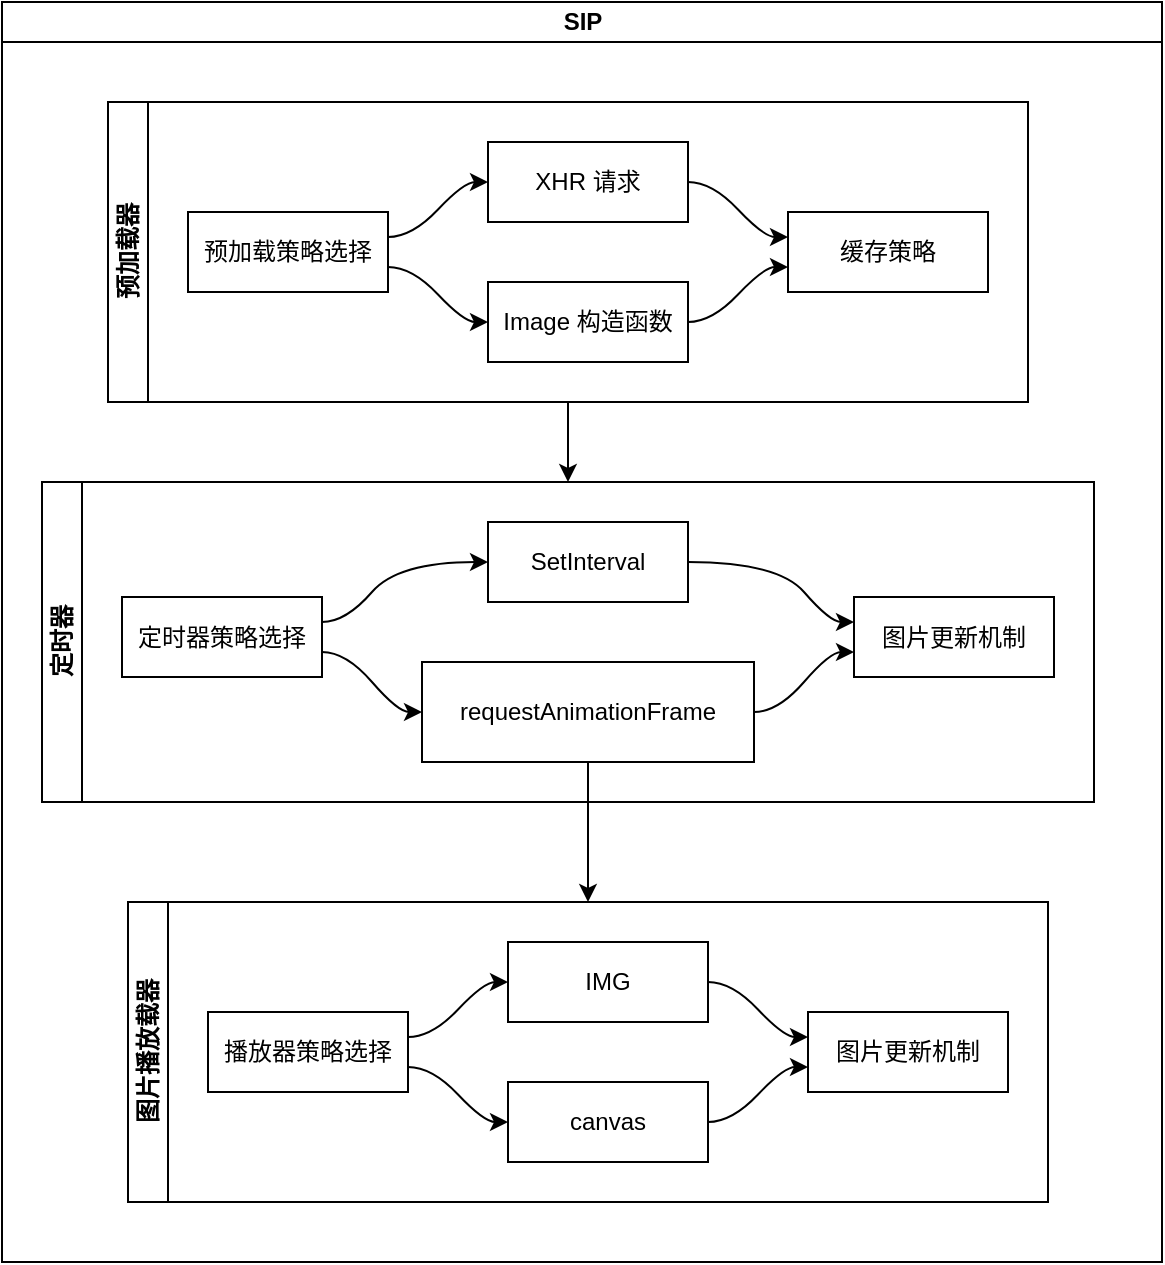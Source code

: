 <mxfile version="14.6.6" type="device"><diagram id="prtHgNgQTEPvFCAcTncT" name="Page-1"><mxGraphModel dx="1426" dy="826" grid="1" gridSize="10" guides="1" tooltips="1" connect="1" arrows="1" fold="1" page="1" pageScale="1" pageWidth="827" pageHeight="1169" math="0" shadow="0"><root><mxCell id="0"/><mxCell id="1" parent="0"/><mxCell id="dNxyNK7c78bLwvsdeMH5-11" value="SIP" style="swimlane;html=1;startSize=20;horizontal=1;containerType=tree;glass=0;" parent="1" vertex="1"><mxGeometry x="40" y="80" width="580" height="630" as="geometry"/></mxCell><mxCell id="NEKbukY0iz04k3iiWoxj-63" style="edgeStyle=orthogonalEdgeStyle;rounded=0;orthogonalLoop=1;jettySize=auto;html=1;exitX=0.5;exitY=1;exitDx=0;exitDy=0;entryX=0.5;entryY=0;entryDx=0;entryDy=0;" edge="1" parent="dNxyNK7c78bLwvsdeMH5-11" source="NEKbukY0iz04k3iiWoxj-23" target="NEKbukY0iz04k3iiWoxj-44"><mxGeometry relative="1" as="geometry"/></mxCell><mxCell id="NEKbukY0iz04k3iiWoxj-23" value="预加载器" style="swimlane;html=1;startSize=20;horizontal=0;childLayout=flowLayout;flowOrientation=west;resizable=0;interRankCellSpacing=50;containerType=tree;" vertex="1" parent="dNxyNK7c78bLwvsdeMH5-11"><mxGeometry x="53" y="50" width="460" height="150" as="geometry"/></mxCell><mxCell id="NEKbukY0iz04k3iiWoxj-24" value="预加载策略选择" style="whiteSpace=wrap;html=1;" vertex="1" parent="NEKbukY0iz04k3iiWoxj-23"><mxGeometry x="40" y="55" width="100" height="40" as="geometry"/></mxCell><mxCell id="NEKbukY0iz04k3iiWoxj-25" value="XHR 请求" style="whiteSpace=wrap;html=1;" vertex="1" parent="NEKbukY0iz04k3iiWoxj-23"><mxGeometry x="190" y="20" width="100" height="40" as="geometry"/></mxCell><mxCell id="NEKbukY0iz04k3iiWoxj-26" value="" style="html=1;curved=1;noEdgeStyle=1;orthogonal=1;" edge="1" parent="NEKbukY0iz04k3iiWoxj-23" source="NEKbukY0iz04k3iiWoxj-24" target="NEKbukY0iz04k3iiWoxj-25"><mxGeometry relative="1" as="geometry"><Array as="points"><mxPoint x="152" y="67.5"/><mxPoint x="178" y="40"/></Array></mxGeometry></mxCell><mxCell id="NEKbukY0iz04k3iiWoxj-27" value="Image 构造函数" style="whiteSpace=wrap;html=1;" vertex="1" parent="NEKbukY0iz04k3iiWoxj-23"><mxGeometry x="190" y="90" width="100" height="40" as="geometry"/></mxCell><mxCell id="NEKbukY0iz04k3iiWoxj-28" value="" style="html=1;curved=1;noEdgeStyle=1;orthogonal=1;" edge="1" parent="NEKbukY0iz04k3iiWoxj-23" source="NEKbukY0iz04k3iiWoxj-24" target="NEKbukY0iz04k3iiWoxj-27"><mxGeometry relative="1" as="geometry"><Array as="points"><mxPoint x="152" y="82.5"/><mxPoint x="178" y="110"/></Array></mxGeometry></mxCell><mxCell id="NEKbukY0iz04k3iiWoxj-29" value="缓存策略" style="whiteSpace=wrap;html=1;" vertex="1" parent="NEKbukY0iz04k3iiWoxj-23"><mxGeometry x="340" y="55" width="100" height="40" as="geometry"/></mxCell><mxCell id="NEKbukY0iz04k3iiWoxj-30" value="" style="html=1;curved=1;noEdgeStyle=1;orthogonal=1;" edge="1" parent="NEKbukY0iz04k3iiWoxj-23" source="NEKbukY0iz04k3iiWoxj-25" target="NEKbukY0iz04k3iiWoxj-29"><mxGeometry relative="1" as="geometry"><Array as="points"><mxPoint x="302" y="40"/><mxPoint x="328" y="67.5"/></Array></mxGeometry></mxCell><mxCell id="NEKbukY0iz04k3iiWoxj-31" value="" style="html=1;curved=1;noEdgeStyle=1;orthogonal=1;" edge="1" parent="NEKbukY0iz04k3iiWoxj-23" source="NEKbukY0iz04k3iiWoxj-27" target="NEKbukY0iz04k3iiWoxj-29"><mxGeometry relative="1" as="geometry"><Array as="points"><mxPoint x="302" y="110"/><mxPoint x="328" y="82.5"/></Array></mxGeometry></mxCell><mxCell id="NEKbukY0iz04k3iiWoxj-44" value="定时器" style="swimlane;html=1;startSize=20;horizontal=0;childLayout=flowLayout;flowOrientation=west;resizable=0;interRankCellSpacing=50;containerType=tree;" vertex="1" parent="dNxyNK7c78bLwvsdeMH5-11"><mxGeometry x="20" y="240" width="526" height="160" as="geometry"/></mxCell><mxCell id="NEKbukY0iz04k3iiWoxj-45" value="定时器策略选择" style="whiteSpace=wrap;html=1;" vertex="1" parent="NEKbukY0iz04k3iiWoxj-44"><mxGeometry x="40" y="57.5" width="100" height="40" as="geometry"/></mxCell><mxCell id="NEKbukY0iz04k3iiWoxj-46" value="SetInterval" style="whiteSpace=wrap;html=1;" vertex="1" parent="NEKbukY0iz04k3iiWoxj-44"><mxGeometry x="223" y="20" width="100" height="40" as="geometry"/></mxCell><mxCell id="NEKbukY0iz04k3iiWoxj-47" value="" style="html=1;curved=1;noEdgeStyle=1;orthogonal=1;" edge="1" parent="NEKbukY0iz04k3iiWoxj-44" source="NEKbukY0iz04k3iiWoxj-45" target="NEKbukY0iz04k3iiWoxj-46"><mxGeometry relative="1" as="geometry"><Array as="points"><mxPoint x="152" y="70"/><mxPoint x="178" y="40"/></Array></mxGeometry></mxCell><mxCell id="NEKbukY0iz04k3iiWoxj-48" value="&lt;font style=&quot;font-size: 12px&quot;&gt;requestAnimationFrame&lt;/font&gt;" style="whiteSpace=wrap;html=1;" vertex="1" parent="NEKbukY0iz04k3iiWoxj-44"><mxGeometry x="190" y="90" width="166" height="50" as="geometry"/></mxCell><mxCell id="NEKbukY0iz04k3iiWoxj-49" value="" style="html=1;curved=1;noEdgeStyle=1;orthogonal=1;" edge="1" parent="NEKbukY0iz04k3iiWoxj-44" source="NEKbukY0iz04k3iiWoxj-45" target="NEKbukY0iz04k3iiWoxj-48"><mxGeometry relative="1" as="geometry"><Array as="points"><mxPoint x="152" y="85"/><mxPoint x="178" y="115"/></Array></mxGeometry></mxCell><mxCell id="NEKbukY0iz04k3iiWoxj-50" value="图片更新机制" style="whiteSpace=wrap;html=1;" vertex="1" parent="NEKbukY0iz04k3iiWoxj-44"><mxGeometry x="406" y="57.5" width="100" height="40" as="geometry"/></mxCell><mxCell id="NEKbukY0iz04k3iiWoxj-51" value="" style="html=1;curved=1;noEdgeStyle=1;orthogonal=1;" edge="1" parent="NEKbukY0iz04k3iiWoxj-44" source="NEKbukY0iz04k3iiWoxj-46" target="NEKbukY0iz04k3iiWoxj-50"><mxGeometry relative="1" as="geometry"><Array as="points"><mxPoint x="368" y="40"/><mxPoint x="394" y="70"/></Array></mxGeometry></mxCell><mxCell id="NEKbukY0iz04k3iiWoxj-52" value="" style="html=1;curved=1;noEdgeStyle=1;orthogonal=1;" edge="1" parent="NEKbukY0iz04k3iiWoxj-44" source="NEKbukY0iz04k3iiWoxj-48" target="NEKbukY0iz04k3iiWoxj-50"><mxGeometry relative="1" as="geometry"><Array as="points"><mxPoint x="368" y="115"/><mxPoint x="394" y="85"/></Array></mxGeometry></mxCell><mxCell id="NEKbukY0iz04k3iiWoxj-66" value="图片播放载器" style="swimlane;html=1;startSize=20;horizontal=0;childLayout=flowLayout;flowOrientation=west;resizable=0;interRankCellSpacing=50;containerType=tree;" vertex="1" parent="dNxyNK7c78bLwvsdeMH5-11"><mxGeometry x="63" y="450" width="460" height="150" as="geometry"/></mxCell><mxCell id="NEKbukY0iz04k3iiWoxj-67" value="播放器策略选择" style="whiteSpace=wrap;html=1;" vertex="1" parent="NEKbukY0iz04k3iiWoxj-66"><mxGeometry x="40" y="55" width="100" height="40" as="geometry"/></mxCell><mxCell id="NEKbukY0iz04k3iiWoxj-68" value="IMG" style="whiteSpace=wrap;html=1;" vertex="1" parent="NEKbukY0iz04k3iiWoxj-66"><mxGeometry x="190" y="20" width="100" height="40" as="geometry"/></mxCell><mxCell id="NEKbukY0iz04k3iiWoxj-69" value="" style="html=1;curved=1;noEdgeStyle=1;orthogonal=1;" edge="1" parent="NEKbukY0iz04k3iiWoxj-66" source="NEKbukY0iz04k3iiWoxj-67" target="NEKbukY0iz04k3iiWoxj-68"><mxGeometry relative="1" as="geometry"><Array as="points"><mxPoint x="152" y="67.5"/><mxPoint x="178" y="40"/></Array></mxGeometry></mxCell><mxCell id="NEKbukY0iz04k3iiWoxj-70" value="canvas" style="whiteSpace=wrap;html=1;" vertex="1" parent="NEKbukY0iz04k3iiWoxj-66"><mxGeometry x="190" y="90" width="100" height="40" as="geometry"/></mxCell><mxCell id="NEKbukY0iz04k3iiWoxj-71" value="" style="html=1;curved=1;noEdgeStyle=1;orthogonal=1;" edge="1" parent="NEKbukY0iz04k3iiWoxj-66" source="NEKbukY0iz04k3iiWoxj-67" target="NEKbukY0iz04k3iiWoxj-70"><mxGeometry relative="1" as="geometry"><Array as="points"><mxPoint x="152" y="82.5"/><mxPoint x="178" y="110"/></Array></mxGeometry></mxCell><mxCell id="NEKbukY0iz04k3iiWoxj-72" value="图片更新机制" style="whiteSpace=wrap;html=1;" vertex="1" parent="NEKbukY0iz04k3iiWoxj-66"><mxGeometry x="340" y="55" width="100" height="40" as="geometry"/></mxCell><mxCell id="NEKbukY0iz04k3iiWoxj-73" value="" style="html=1;curved=1;noEdgeStyle=1;orthogonal=1;" edge="1" parent="NEKbukY0iz04k3iiWoxj-66" source="NEKbukY0iz04k3iiWoxj-68" target="NEKbukY0iz04k3iiWoxj-72"><mxGeometry relative="1" as="geometry"><Array as="points"><mxPoint x="302" y="40"/><mxPoint x="328" y="67.5"/></Array></mxGeometry></mxCell><mxCell id="NEKbukY0iz04k3iiWoxj-74" value="" style="html=1;curved=1;noEdgeStyle=1;orthogonal=1;" edge="1" parent="NEKbukY0iz04k3iiWoxj-66" source="NEKbukY0iz04k3iiWoxj-70" target="NEKbukY0iz04k3iiWoxj-72"><mxGeometry relative="1" as="geometry"><Array as="points"><mxPoint x="302" y="110"/><mxPoint x="328" y="82.5"/></Array></mxGeometry></mxCell><mxCell id="NEKbukY0iz04k3iiWoxj-75" style="edgeStyle=orthogonalEdgeStyle;rounded=0;orthogonalLoop=1;jettySize=auto;html=1;entryX=0.5;entryY=0;entryDx=0;entryDy=0;" edge="1" parent="dNxyNK7c78bLwvsdeMH5-11" source="NEKbukY0iz04k3iiWoxj-48" target="NEKbukY0iz04k3iiWoxj-66"><mxGeometry relative="1" as="geometry"/></mxCell></root></mxGraphModel></diagram></mxfile>